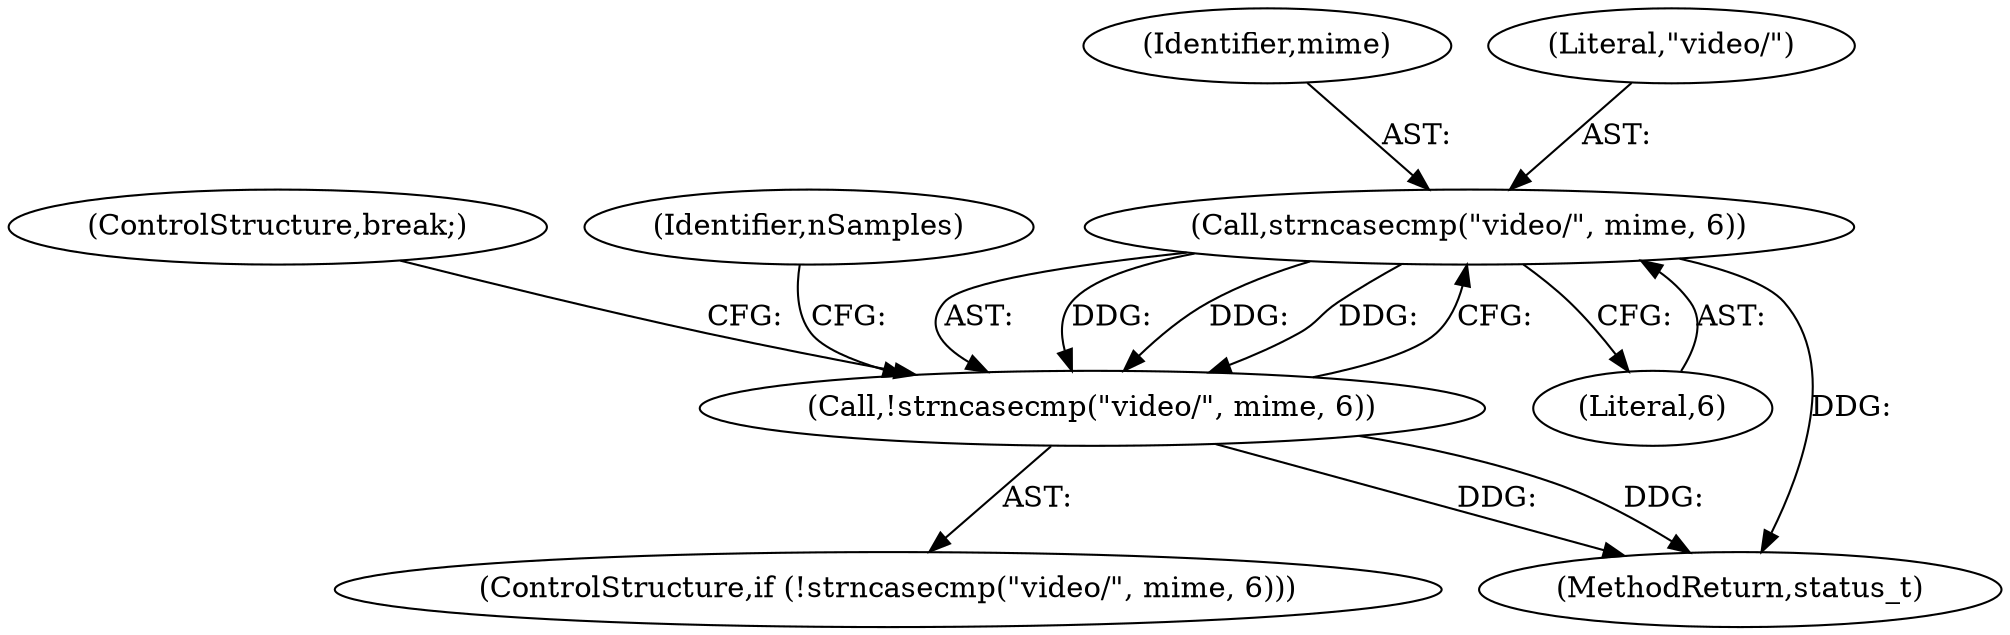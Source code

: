 digraph "0_Android_2674a7218eaa3c87f2ee26d26da5b9170e10f859@pointer" {
"1001916" [label="(Call,strncasecmp(\"video/\", mime, 6))"];
"1001915" [label="(Call,!strncasecmp(\"video/\", mime, 6))"];
"1001941" [label="(ControlStructure,break;)"];
"1001919" [label="(Literal,6)"];
"1001914" [label="(ControlStructure,if (!strncasecmp(\"video/\", mime, 6)))"];
"1001916" [label="(Call,strncasecmp(\"video/\", mime, 6))"];
"1001923" [label="(Identifier,nSamples)"];
"1001918" [label="(Identifier,mime)"];
"1002927" [label="(MethodReturn,status_t)"];
"1001915" [label="(Call,!strncasecmp(\"video/\", mime, 6))"];
"1001917" [label="(Literal,\"video/\")"];
"1001916" -> "1001915"  [label="AST: "];
"1001916" -> "1001919"  [label="CFG: "];
"1001917" -> "1001916"  [label="AST: "];
"1001918" -> "1001916"  [label="AST: "];
"1001919" -> "1001916"  [label="AST: "];
"1001915" -> "1001916"  [label="CFG: "];
"1001916" -> "1002927"  [label="DDG: "];
"1001916" -> "1001915"  [label="DDG: "];
"1001916" -> "1001915"  [label="DDG: "];
"1001916" -> "1001915"  [label="DDG: "];
"1001915" -> "1001914"  [label="AST: "];
"1001923" -> "1001915"  [label="CFG: "];
"1001941" -> "1001915"  [label="CFG: "];
"1001915" -> "1002927"  [label="DDG: "];
"1001915" -> "1002927"  [label="DDG: "];
}
